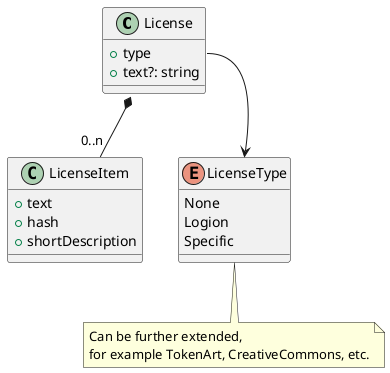 @startuml
'https://plantuml.com/class-diagram

class License {
  + type
  + text?: string
}

enum LicenseType {
None
Logion
Specific
}

class LicenseItem {
  + text
  + hash
  + shortDescription
}

License *-- "0..n" LicenseItem

License::type --> LicenseType

note bottom of LicenseType
Can be further extended,
for example TokenArt, CreativeCommons, etc.
end note
@enduml
